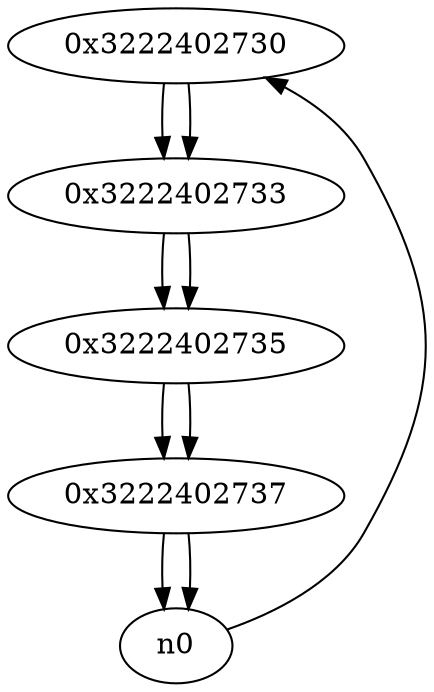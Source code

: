 digraph G{
/* nodes */
  n1 [label="0x3222402730"]
  n2 [label="0x3222402733"]
  n3 [label="0x3222402735"]
  n4 [label="0x3222402737"]
/* edges */
n1 -> n2;
n0 -> n1;
n2 -> n3;
n1 -> n2;
n3 -> n4;
n2 -> n3;
n4 -> n0;
n4 -> n0;
n3 -> n4;
}
